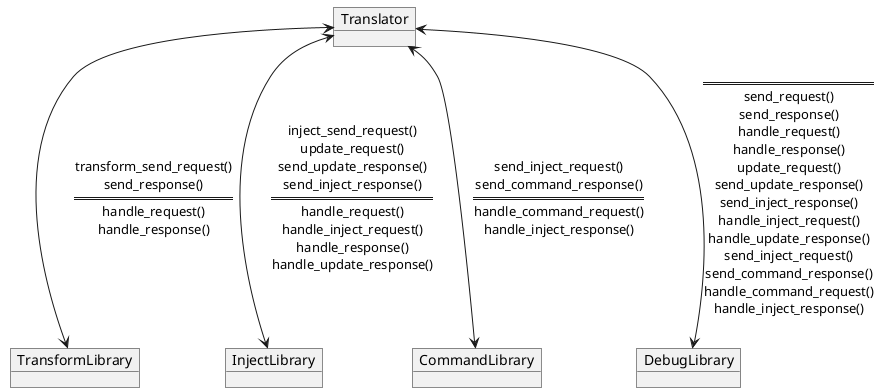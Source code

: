 @startuml
'https://plantuml.com/class-diagram
skinparam monochrome true

object Translator
object TransformLibrary
object InjectLibrary
object CommandLibrary
object DebugLibrary

TransformLibrary <-u-> Translator : transform_send_request()\nsend_response()\n====\nhandle_request()\nhandle_response()
InjectLibrary <-u-> Translator : inject_send_request()\nupdate_request()\nsend_update_response()\nsend_inject_response()\n====\nhandle_request()\nhandle_inject_request()\nhandle_response()\nhandle_update_response()
CommandLibrary <-u-> Translator : send_inject_request()\nsend_command_response()\n====\nhandle_command_request()\nhandle_inject_response()
DebugLibrary <-u-> Translator : ====\nsend_request()\nsend_response()\nhandle_request()\nhandle_response()\nupdate_request()\nsend_update_response()\nsend_inject_response()\nhandle_inject_request()\nhandle_update_response()\nsend_inject_request()\nsend_command_response()\nhandle_command_request()\nhandle_inject_response()
@enduml